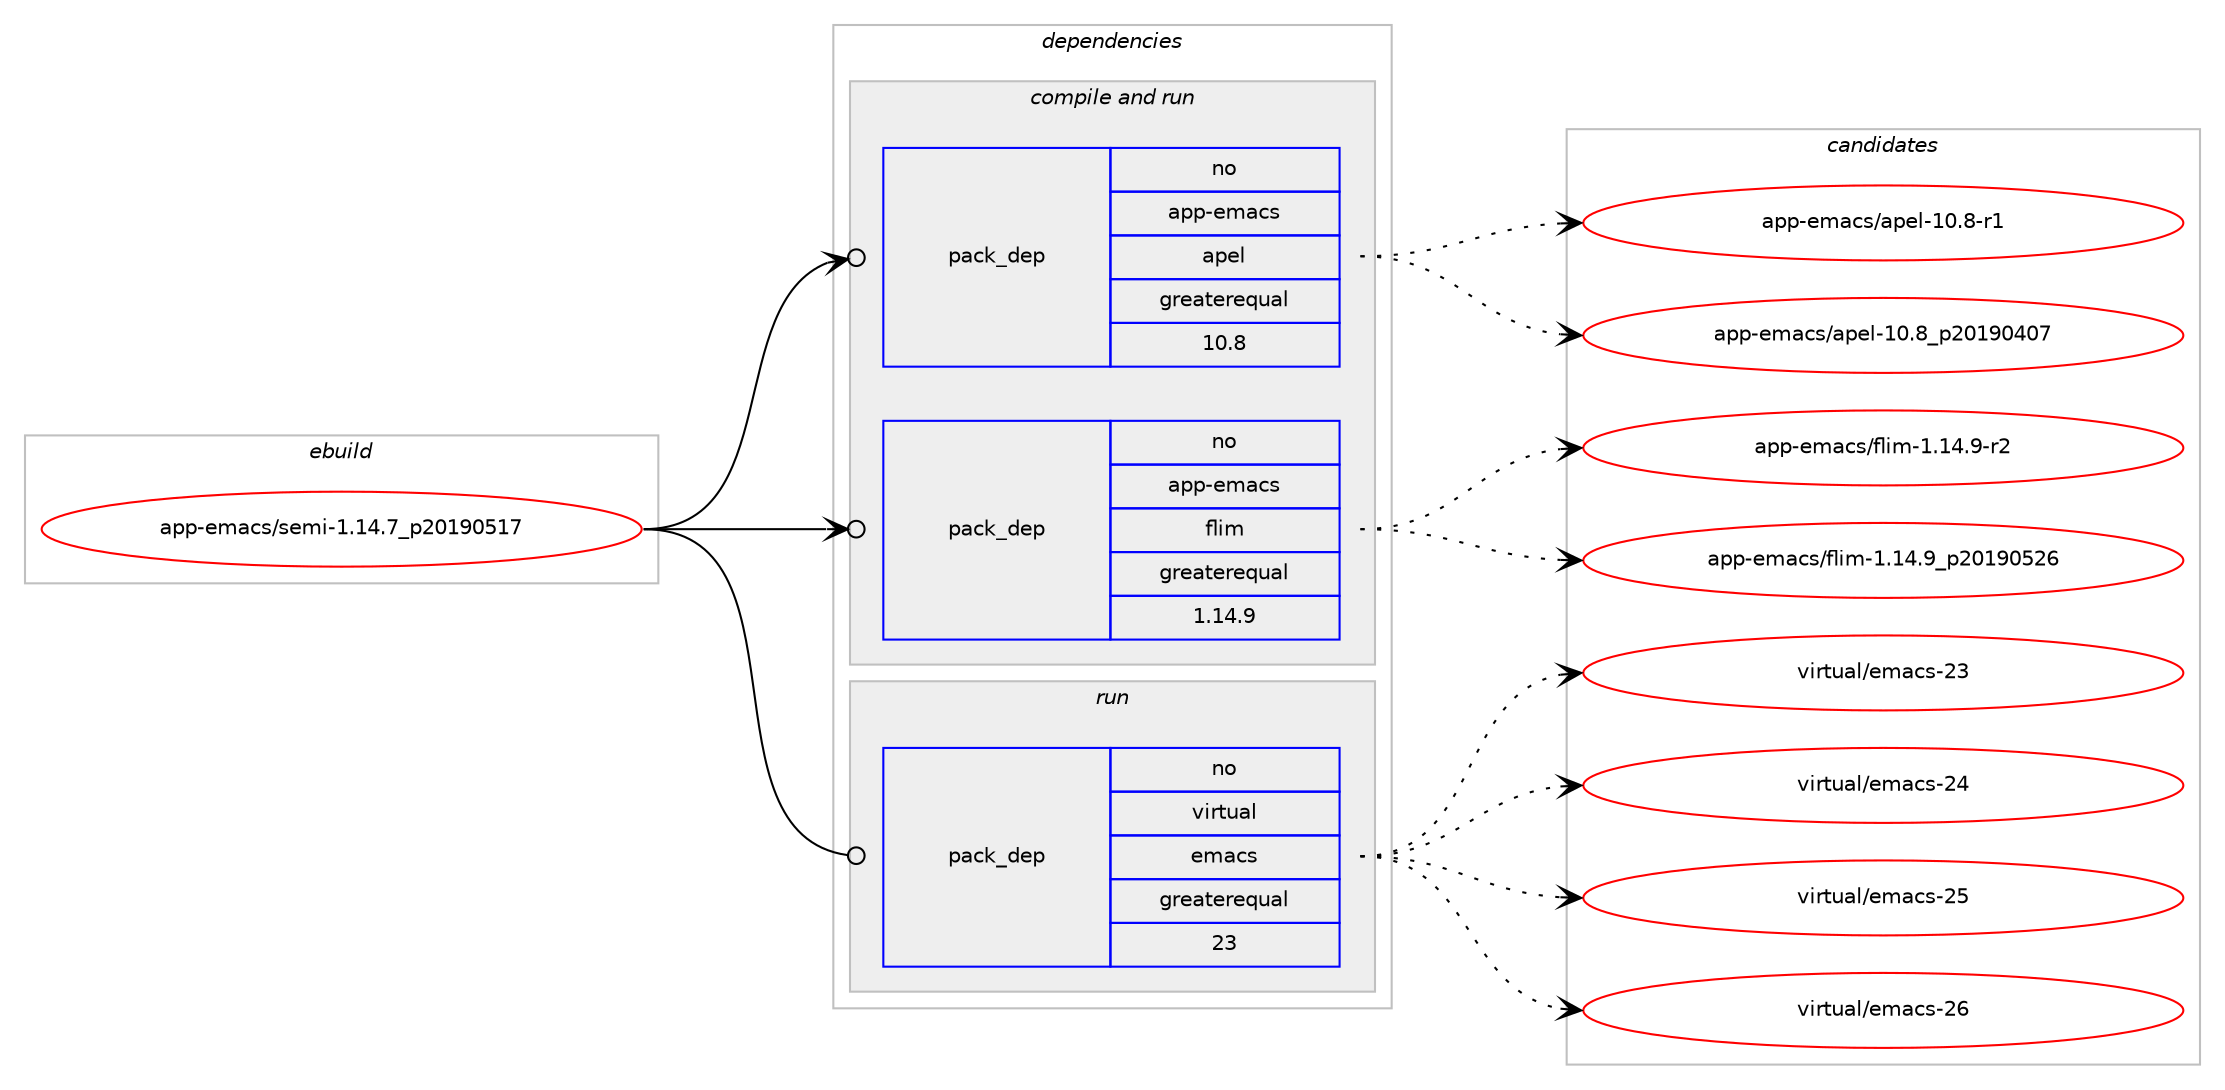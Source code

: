 digraph prolog {

# *************
# Graph options
# *************

newrank=true;
concentrate=true;
compound=true;
graph [rankdir=LR,fontname=Helvetica,fontsize=10,ranksep=1.5];#, ranksep=2.5, nodesep=0.2];
edge  [arrowhead=vee];
node  [fontname=Helvetica,fontsize=10];

# **********
# The ebuild
# **********

subgraph cluster_leftcol {
color=gray;
rank=same;
label=<<i>ebuild</i>>;
id [label="app-emacs/semi-1.14.7_p20190517", color=red, width=4, href="../app-emacs/semi-1.14.7_p20190517.svg"];
}

# ****************
# The dependencies
# ****************

subgraph cluster_midcol {
color=gray;
label=<<i>dependencies</i>>;
subgraph cluster_compile {
fillcolor="#eeeeee";
style=filled;
label=<<i>compile</i>>;
}
subgraph cluster_compileandrun {
fillcolor="#eeeeee";
style=filled;
label=<<i>compile and run</i>>;
subgraph pack359227 {
dependency483050 [label=<<TABLE BORDER="0" CELLBORDER="1" CELLSPACING="0" CELLPADDING="4" WIDTH="220"><TR><TD ROWSPAN="6" CELLPADDING="30">pack_dep</TD></TR><TR><TD WIDTH="110">no</TD></TR><TR><TD>app-emacs</TD></TR><TR><TD>apel</TD></TR><TR><TD>greaterequal</TD></TR><TR><TD>10.8</TD></TR></TABLE>>, shape=none, color=blue];
}
id:e -> dependency483050:w [weight=20,style="solid",arrowhead="odotvee"];
subgraph pack359228 {
dependency483051 [label=<<TABLE BORDER="0" CELLBORDER="1" CELLSPACING="0" CELLPADDING="4" WIDTH="220"><TR><TD ROWSPAN="6" CELLPADDING="30">pack_dep</TD></TR><TR><TD WIDTH="110">no</TD></TR><TR><TD>app-emacs</TD></TR><TR><TD>flim</TD></TR><TR><TD>greaterequal</TD></TR><TR><TD>1.14.9</TD></TR></TABLE>>, shape=none, color=blue];
}
id:e -> dependency483051:w [weight=20,style="solid",arrowhead="odotvee"];
}
subgraph cluster_run {
fillcolor="#eeeeee";
style=filled;
label=<<i>run</i>>;
subgraph pack359229 {
dependency483052 [label=<<TABLE BORDER="0" CELLBORDER="1" CELLSPACING="0" CELLPADDING="4" WIDTH="220"><TR><TD ROWSPAN="6" CELLPADDING="30">pack_dep</TD></TR><TR><TD WIDTH="110">no</TD></TR><TR><TD>virtual</TD></TR><TR><TD>emacs</TD></TR><TR><TD>greaterequal</TD></TR><TR><TD>23</TD></TR></TABLE>>, shape=none, color=blue];
}
id:e -> dependency483052:w [weight=20,style="solid",arrowhead="odot"];
}
}

# **************
# The candidates
# **************

subgraph cluster_choices {
rank=same;
color=gray;
label=<<i>candidates</i>>;

subgraph choice359227 {
color=black;
nodesep=1;
choice97112112451011099799115479711210110845494846564511449 [label="app-emacs/apel-10.8-r1", color=red, width=4,href="../app-emacs/apel-10.8-r1.svg"];
choice9711211245101109979911547971121011084549484656951125048495748524855 [label="app-emacs/apel-10.8_p20190407", color=red, width=4,href="../app-emacs/apel-10.8_p20190407.svg"];
dependency483050:e -> choice97112112451011099799115479711210110845494846564511449:w [style=dotted,weight="100"];
dependency483050:e -> choice9711211245101109979911547971121011084549484656951125048495748524855:w [style=dotted,weight="100"];
}
subgraph choice359228 {
color=black;
nodesep=1;
choice9711211245101109979911547102108105109454946495246574511450 [label="app-emacs/flim-1.14.9-r2", color=red, width=4,href="../app-emacs/flim-1.14.9-r2.svg"];
choice971121124510110997991154710210810510945494649524657951125048495748535054 [label="app-emacs/flim-1.14.9_p20190526", color=red, width=4,href="../app-emacs/flim-1.14.9_p20190526.svg"];
dependency483051:e -> choice9711211245101109979911547102108105109454946495246574511450:w [style=dotted,weight="100"];
dependency483051:e -> choice971121124510110997991154710210810510945494649524657951125048495748535054:w [style=dotted,weight="100"];
}
subgraph choice359229 {
color=black;
nodesep=1;
choice11810511411611797108471011099799115455051 [label="virtual/emacs-23", color=red, width=4,href="../virtual/emacs-23.svg"];
choice11810511411611797108471011099799115455052 [label="virtual/emacs-24", color=red, width=4,href="../virtual/emacs-24.svg"];
choice11810511411611797108471011099799115455053 [label="virtual/emacs-25", color=red, width=4,href="../virtual/emacs-25.svg"];
choice11810511411611797108471011099799115455054 [label="virtual/emacs-26", color=red, width=4,href="../virtual/emacs-26.svg"];
dependency483052:e -> choice11810511411611797108471011099799115455051:w [style=dotted,weight="100"];
dependency483052:e -> choice11810511411611797108471011099799115455052:w [style=dotted,weight="100"];
dependency483052:e -> choice11810511411611797108471011099799115455053:w [style=dotted,weight="100"];
dependency483052:e -> choice11810511411611797108471011099799115455054:w [style=dotted,weight="100"];
}
}

}

